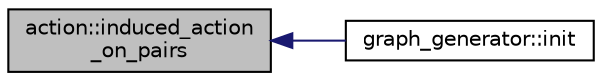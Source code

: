 digraph "action::induced_action_on_pairs"
{
  edge [fontname="Helvetica",fontsize="10",labelfontname="Helvetica",labelfontsize="10"];
  node [fontname="Helvetica",fontsize="10",shape=record];
  rankdir="LR";
  Node22562 [label="action::induced_action\l_on_pairs",height=0.2,width=0.4,color="black", fillcolor="grey75", style="filled", fontcolor="black"];
  Node22562 -> Node22563 [dir="back",color="midnightblue",fontsize="10",style="solid",fontname="Helvetica"];
  Node22563 [label="graph_generator::init",height=0.2,width=0.4,color="black", fillcolor="white", style="filled",URL="$d9/d91/classgraph__generator.html#acd2ec07214d869173eb1c9ffb3ec0312"];
}
